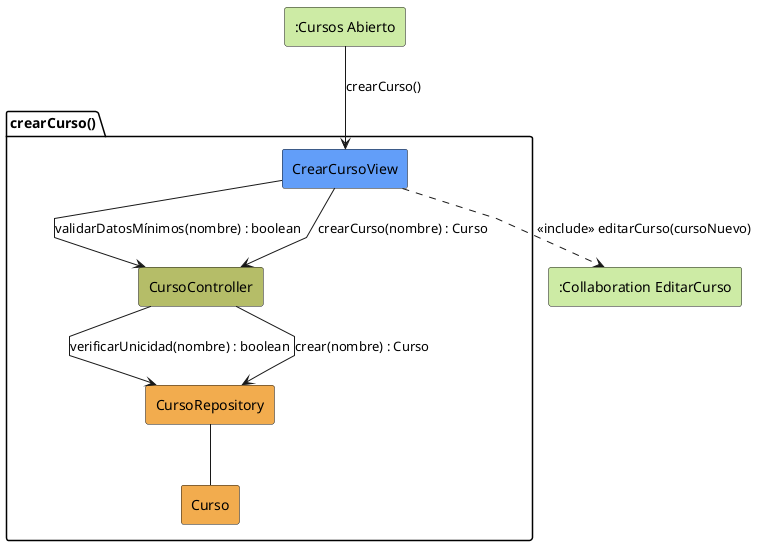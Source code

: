 @startuml crearCurso-analisis
skinparam linetype polyline

rectangle #CDEBA5 ":Cursos Abierto" as CursosAbierto
rectangle #CDEBA5 ":Collaboration EditarCurso" as EditarCurso

package crearCurso as "crearCurso()" {
    rectangle #629EF9 CrearCursoView
    rectangle #b5bd68 CursoController
    rectangle #F2AC4E CursoRepository
    rectangle #F2AC4E Curso
}

CursosAbierto --> CrearCursoView: crearCurso()

CrearCursoView -d-> CursoController: validarDatosMínimos(nombre) : boolean

CursoController --> CursoRepository: verificarUnicidad(nombre) : boolean

CrearCursoView --> CursoController: crearCurso(nombre) : Curso

CursoController --> CursoRepository: crear(nombre) : Curso

CursoRepository -- Curso

CrearCursoView ..> EditarCurso: <<include>> editarCurso(cursoNuevo)

@enduml
